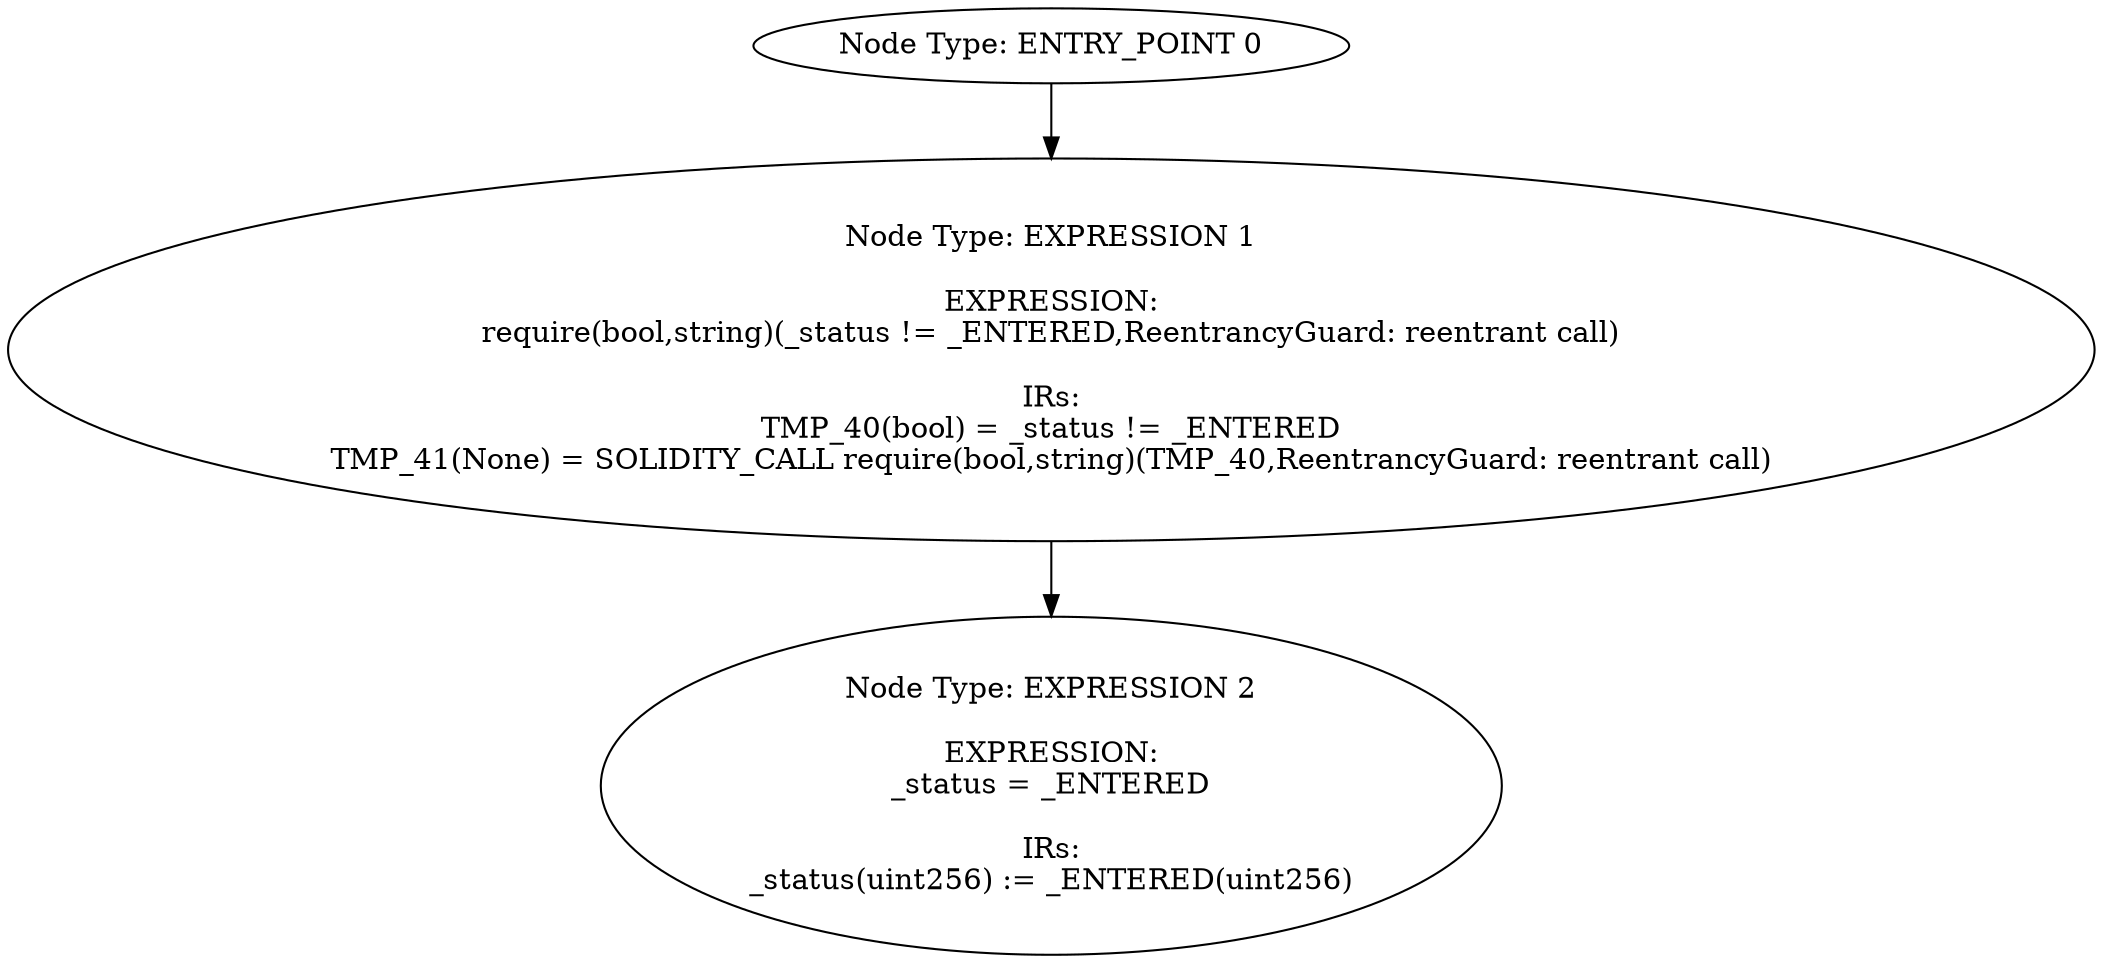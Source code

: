 digraph{
0[label="Node Type: ENTRY_POINT 0
"];
0->1;
1[label="Node Type: EXPRESSION 1

EXPRESSION:
require(bool,string)(_status != _ENTERED,ReentrancyGuard: reentrant call)

IRs:
TMP_40(bool) = _status != _ENTERED
TMP_41(None) = SOLIDITY_CALL require(bool,string)(TMP_40,ReentrancyGuard: reentrant call)"];
1->2;
2[label="Node Type: EXPRESSION 2

EXPRESSION:
_status = _ENTERED

IRs:
_status(uint256) := _ENTERED(uint256)"];
}
